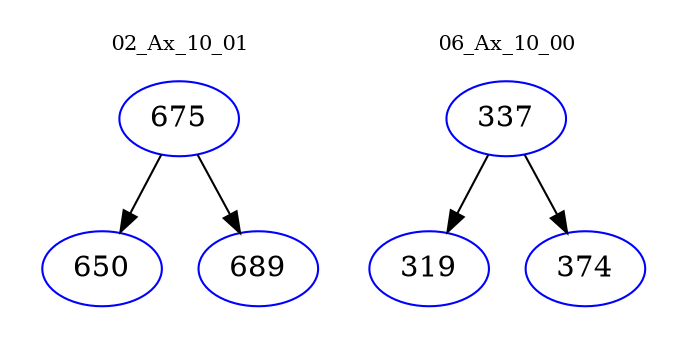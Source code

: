 digraph{
subgraph cluster_0 {
color = white
label = "02_Ax_10_01";
fontsize=10;
T0_675 [label="675", color="blue"]
T0_675 -> T0_650 [color="black"]
T0_650 [label="650", color="blue"]
T0_675 -> T0_689 [color="black"]
T0_689 [label="689", color="blue"]
}
subgraph cluster_1 {
color = white
label = "06_Ax_10_00";
fontsize=10;
T1_337 [label="337", color="blue"]
T1_337 -> T1_319 [color="black"]
T1_319 [label="319", color="blue"]
T1_337 -> T1_374 [color="black"]
T1_374 [label="374", color="blue"]
}
}
